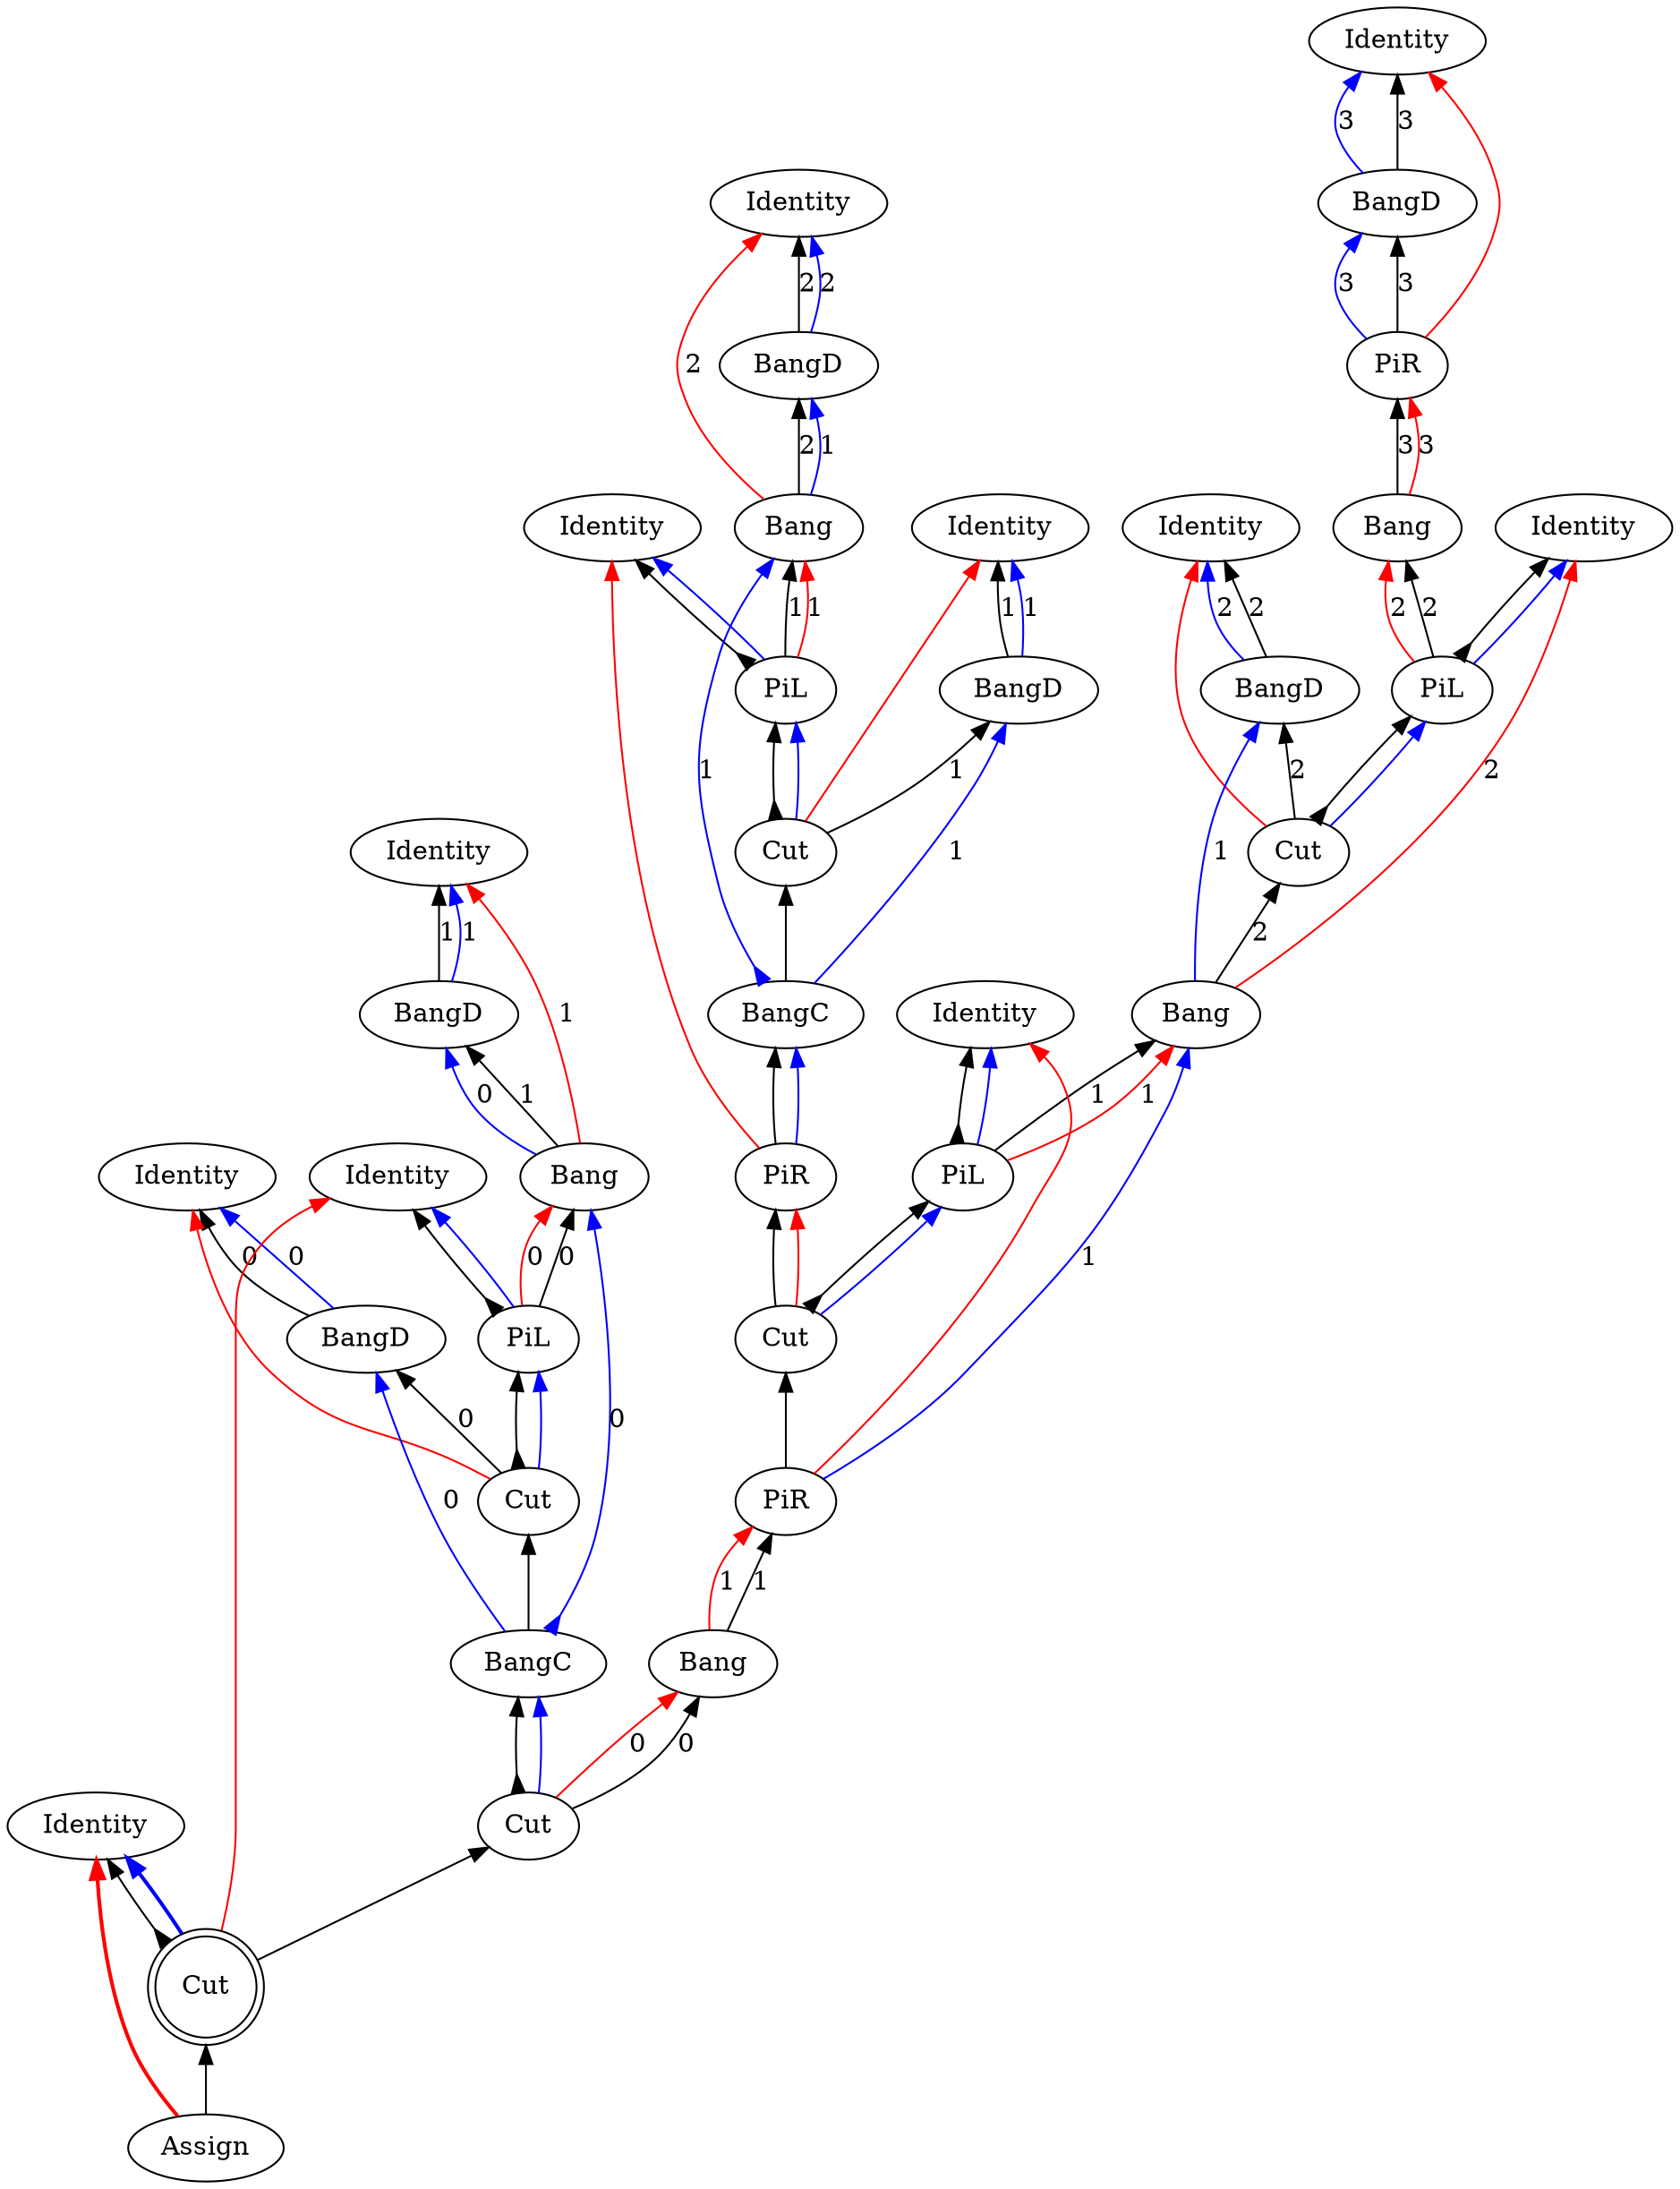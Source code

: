digraph {
rankdir="BT"
"Identity0" [label="Identity"]
"BangD1" [label="BangD"]
"PiR2" [label="PiR"]
"Bang3" [label="Bang"]
"Identity4" [label="Identity"]
"PiL5" [label="PiL"]
"Identity6" [label="Identity"]
"BangD7" [label="BangD"]
"Cut8" [label="Cut"]
"Bang9" [label="Bang"]
"Identity10" [label="Identity"]
"PiL11" [label="PiL"]
"Identity12" [label="Identity"]
"BangD13" [label="BangD"]
"Bang14" [label="Bang"]
"Identity15" [label="Identity"]
"PiL16" [label="PiL"]
"Identity17" [label="Identity"]
"BangD18" [label="BangD"]
"Cut19" [label="Cut"]
"BangC20" [label="BangC"]
"PiR21" [label="PiR"]
"Cut22" [label="Cut"]
"PiR23" [label="PiR"]
"Bang24" [label="Bang"]
"Identity25" [label="Identity"]
"Identity26" [label="Identity"]
"BangD27" [label="BangD"]
"Bang28" [label="Bang"]
"Identity29" [label="Identity"]
"PiL30" [label="PiL"]
"Identity31" [label="Identity"]
"BangD32" [label="BangD"]
"Cut33" [label="Cut"]
"BangC34" [label="BangC"]
"Assign35" [label="Assign"]
"Cut36" [label="Cut"]
"Cut37" [label="Cut",shape=doublecircle]
"Bang28" -> "BangD27"[color=black,weight=5,tooltip="c_bseq24",label="1",arrowhead=normal,arrowtail=none,dir=both]
"Bang24" -> "PiR23"[color=black,weight=5,tooltip="c_bseq32",label="1",arrowhead=normal,arrowtail=none,dir=both]
"Bang14" -> "BangD13"[color=black,weight=5,tooltip="c_bseq58",label="2",arrowhead=normal,arrowtail=none,dir=both]
"Bang9" -> "Cut8"[color=black,weight=5,tooltip="c_bseq67",label="2",arrowhead=normal,arrowtail=none,dir=both]
"Bang3" -> "PiR2"[color=black,weight=5,tooltip="c_bseq79",label="3",arrowhead=normal,arrowtail=none,dir=both]
"Cut33" -> "PiL30"[color=black,weight=5,tooltip="c_lseq12",arrowhead=normal,arrowtail=inv,dir=both]
"Cut22" -> "PiL11"[color=black,weight=5,tooltip="c_lseq36",arrowhead=normal,arrowtail=inv,dir=both]
"Cut19" -> "PiL16"[color=black,weight=5,tooltip="c_lseq46",arrowhead=normal,arrowtail=inv,dir=both]
"Cut8" -> "PiL5"[color=black,weight=5,tooltip="c_lseq68",arrowhead=normal,arrowtail=inv,dir=both]
"Cut33" -> "BangD32"[color=black,weight=5,tooltip="c_rseq13",label="0",arrowhead=normal,arrowtail=none,dir=both]
"Cut22" -> "PiR21"[color=black,weight=5,tooltip="c_rseq37",arrowhead=normal,arrowtail=none,dir=both]
"Cut19" -> "BangD18"[color=black,weight=5,tooltip="c_rseq47",label="1",arrowhead=normal,arrowtail=none,dir=both]
"Cut8" -> "BangD7"[color=black,weight=5,tooltip="c_rseq69",label="2",arrowhead=normal,arrowtail=none,dir=both]
"PiL30" -> "Bang28"[color=black,weight=5,tooltip="dseq20",label="0",arrowhead=normal,arrowtail=none,dir=both]
"Cut36" -> "Bang24"[color=black,weight=5,tooltip="dseq29",label="0",arrowhead=normal,arrowtail=none,dir=both]
"PiL16" -> "Bang14"[color=black,weight=5,tooltip="dseq54",label="1",arrowhead=normal,arrowtail=none,dir=both]
"PiL11" -> "Bang9"[color=black,weight=5,tooltip="dseq63",label="1",arrowhead=normal,arrowtail=none,dir=both]
"PiL5" -> "Bang3"[color=black,weight=5,tooltip="dseq76",label="2",arrowhead=normal,arrowtail=none,dir=both]
"PiR23" -> "Bang9"[color=blue,weight=2,tooltip="h34",label="1",arrowhead=normal,arrowtail=none,dir=both]
"Bang9" -> "BangD7"[color=blue,weight=2,tooltip="hf65",label="1",arrowhead=normal,arrowtail=none,dir=both]
"BangD7" -> "Identity6"[color=blue,weight=2,tooltip="hret73",label="2",arrowhead=normal,arrowtail=none,dir=both]
"BangD7" -> "Identity6"[color=black,weight=5,tooltip="hseq72",label="2",arrowhead=normal,arrowtail=none,dir=both]
"PiR2" -> "BangD1"[color=blue,weight=2,tooltip="i81",label="3",arrowhead=normal,arrowtail=none,dir=both]
"PiL30" -> "Identity29"[color=black,weight=5,tooltip="idseq21",arrowhead=normal,arrowtail=inv,dir=both]
"Cut37" -> "Identity25"[color=black,weight=5,tooltip="idseq30",arrowhead=normal,arrowtail=inv,dir=both]
"PiL16" -> "Identity15"[color=black,weight=5,tooltip="idseq55",arrowhead=normal,arrowtail=inv,dir=both]
"PiL11" -> "Identity10"[color=black,weight=5,tooltip="idseq64",arrowhead=normal,arrowtail=inv,dir=both]
"PiL5" -> "Identity4"[color=black,weight=5,tooltip="idseq77",arrowhead=normal,arrowtail=inv,dir=both]
"BangD1" -> "Identity0"[color=blue,weight=2,tooltip="iret84",label="3",arrowhead=normal,arrowtail=none,dir=both]
"BangD1" -> "Identity0"[color=black,weight=5,tooltip="iseq83",label="3",arrowhead=normal,arrowtail=none,dir=both]
"PiL30" -> "Identity29"[color=blue,weight=2,tooltip="lret19",arrowhead=normal,arrowtail=none,dir=both]
"Cut37" -> "Identity25"[color=blue,weight=2,tooltip="lret28",arrowhead=normal,arrowtail=none,penwidth=2,dir=both]
"PiL16" -> "Identity15"[color=blue,weight=2,tooltip="lret53",arrowhead=normal,arrowtail=none,dir=both]
"PiL11" -> "Identity10"[color=blue,weight=2,tooltip="lret62",arrowhead=normal,arrowtail=none,dir=both]
"PiL5" -> "Identity4"[color=blue,weight=2,tooltip="lret75",arrowhead=normal,arrowtail=none,dir=both]
"Cut33" -> "PiL30"[color=blue,weight=2,tooltip="lval14",arrowhead=normal,arrowtail=none,dir=both]
"Cut22" -> "PiL11"[color=blue,weight=2,tooltip="lval38",arrowhead=normal,arrowtail=none,dir=both]
"Cut19" -> "PiL16"[color=blue,weight=2,tooltip="lval48",arrowhead=normal,arrowtail=none,dir=both]
"Cut8" -> "PiL5"[color=blue,weight=2,tooltip="lval70",arrowhead=normal,arrowtail=none,dir=both]
"PiL30" -> "Bang28"[color=red,weight=2,tooltip="newrret18",label="0",arrowhead=normal,arrowtail=none,dir=both]
"Cut36" -> "Bang24"[color=red,weight=2,tooltip="newrret27",label="0",arrowhead=normal,arrowtail=none,dir=both]
"PiL16" -> "Bang14"[color=red,weight=2,tooltip="newrret52",label="1",arrowhead=normal,arrowtail=none,dir=both]
"PiL11" -> "Bang9"[color=red,weight=2,tooltip="newrret61",label="1",arrowhead=normal,arrowtail=none,dir=both]
"PiL5" -> "Bang3"[color=red,weight=2,tooltip="newrret74",label="2",arrowhead=normal,arrowtail=none,dir=both]
"Bang28" -> "Identity26"[color=red,weight=2,tooltip="newrretf23",label="1",arrowhead=normal,arrowtail=none,dir=both]
"Bang24" -> "PiR23"[color=red,weight=2,tooltip="newrretf31",label="1",arrowhead=normal,arrowtail=none,dir=both]
"Bang14" -> "Identity12"[color=red,weight=2,tooltip="newrretf57",label="2",arrowhead=normal,arrowtail=none,dir=both]
"Bang9" -> "Identity4"[color=red,weight=2,tooltip="newrretf66",label="2",arrowhead=normal,arrowtail=none,dir=both]
"Bang3" -> "PiR2"[color=red,weight=2,tooltip="newrretf78",label="3",arrowhead=normal,arrowtail=none,dir=both]
"Assign35" -> "Identity25"[color=red,weight=2,tooltip="ret1",arrowhead=normal,arrowtail=none,penwidth=2,dir=both]
"PiR23" -> "Identity10"[color=red,weight=2,tooltip="ret35",arrowhead=normal,arrowtail=none,dir=both]
"PiR21" -> "Identity15"[color=red,weight=2,tooltip="ret42",arrowhead=normal,arrowtail=none,dir=both]
"Cut37" -> "Identity29"[color=red,weight=2,tooltip="ret8",arrowhead=normal,arrowtail=none,dir=both]
"PiR2" -> "Identity0"[color=red,weight=2,tooltip="ret82",arrowhead=normal,arrowtail=none,dir=both]
"Assign35" -> "Cut37"[color=black,weight=5,tooltip="retseq0",arrowhead=normal,arrowtail=none,dir=both]
"Cut33" -> "Identity31"[color=red,weight=2,tooltip="rval15",arrowhead=normal,arrowtail=none,dir=both]
"Cut22" -> "PiR21"[color=red,weight=2,tooltip="rval39",arrowhead=normal,arrowtail=none,dir=both]
"Cut19" -> "Identity17"[color=red,weight=2,tooltip="rval49",arrowhead=normal,arrowtail=none,dir=both]
"Cut8" -> "Identity6"[color=red,weight=2,tooltip="rval71",arrowhead=normal,arrowtail=none,dir=both]
"BangC34" -> "Cut33"[color=black,weight=5,tooltip="seq11",arrowhead=normal,arrowtail=none,dir=both]
"PiR23" -> "Cut22"[color=black,weight=5,tooltip="seq33",arrowhead=normal,arrowtail=none,dir=both]
"PiR21" -> "BangC20"[color=black,weight=5,tooltip="seq40",arrowhead=normal,arrowtail=none,dir=both]
"BangC20" -> "Cut19"[color=black,weight=5,tooltip="seq45",arrowhead=normal,arrowtail=none,dir=both]
"Cut36" -> "BangC34"[color=black,weight=5,tooltip="seq6",arrowhead=normal,arrowtail=inv,dir=both]
"PiR2" -> "BangD1"[color=black,weight=5,tooltip="seq80",label="3",arrowhead=normal,arrowtail=none,dir=both]
"Cut37" -> "Cut36"[color=black,weight=5,tooltip="seqP85",arrowhead=normal,arrowtail=none,dir=both]
"Cut36" -> "BangC34"[color=blue,weight=2,tooltip="x7",arrowhead=normal,arrowtail=none,dir=both]
"BangC34" -> "BangD32"[color=blue,weight=2,tooltip="xA9",label="0",arrowhead=normal,arrowtail=none,dir=both]
"BangC34" -> "Bang28"[color=blue,weight=2,tooltip="xB10",label="0",arrowhead=normal,arrowtail=inv,dir=both]
"Bang28" -> "BangD27"[color=blue,weight=2,tooltip="xBf22",label="0",arrowhead=normal,arrowtail=none,dir=both]
"BangD32" -> "Identity31"[color=blue,weight=2,tooltip="xret17",label="0",arrowhead=normal,arrowtail=none,dir=both]
"BangD27" -> "Identity26"[color=blue,weight=2,tooltip="xret26",label="1",arrowhead=normal,arrowtail=none,dir=both]
"BangD32" -> "Identity31"[color=black,weight=5,tooltip="xseq16",label="0",arrowhead=normal,arrowtail=none,dir=both]
"BangD27" -> "Identity26"[color=black,weight=5,tooltip="xseq25",label="1",arrowhead=normal,arrowtail=none,dir=both]
"PiR21" -> "BangC20"[color=blue,weight=2,tooltip="y41",arrowhead=normal,arrowtail=none,dir=both]
"BangC20" -> "BangD18"[color=blue,weight=2,tooltip="yA43",label="1",arrowhead=normal,arrowtail=none,dir=both]
"BangC20" -> "Bang14"[color=blue,weight=2,tooltip="yB44",label="1",arrowhead=normal,arrowtail=inv,dir=both]
"Bang14" -> "BangD13"[color=blue,weight=2,tooltip="yBf56",label="1",arrowhead=normal,arrowtail=none,dir=both]
"BangD18" -> "Identity17"[color=blue,weight=2,tooltip="yret51",label="1",arrowhead=normal,arrowtail=none,dir=both]
"BangD13" -> "Identity12"[color=blue,weight=2,tooltip="yret60",label="2",arrowhead=normal,arrowtail=none,dir=both]
"BangD18" -> "Identity17"[color=black,weight=5,tooltip="yseq50",label="1",arrowhead=normal,arrowtail=none,dir=both]
"BangD13" -> "Identity12"[color=black,weight=5,tooltip="yseq59",label="2",arrowhead=normal,arrowtail=none,dir=both]
}
